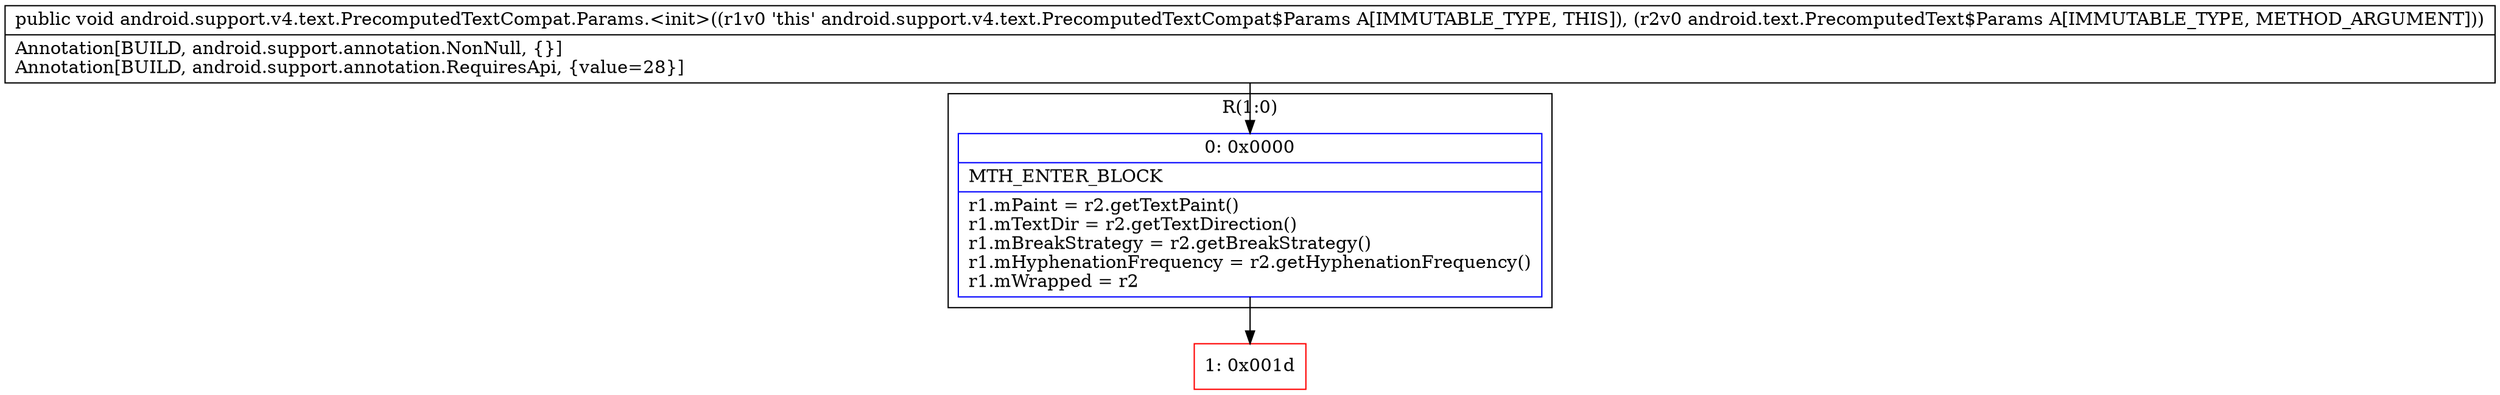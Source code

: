 digraph "CFG forandroid.support.v4.text.PrecomputedTextCompat.Params.\<init\>(Landroid\/text\/PrecomputedText$Params;)V" {
subgraph cluster_Region_1226561098 {
label = "R(1:0)";
node [shape=record,color=blue];
Node_0 [shape=record,label="{0\:\ 0x0000|MTH_ENTER_BLOCK\l|r1.mPaint = r2.getTextPaint()\lr1.mTextDir = r2.getTextDirection()\lr1.mBreakStrategy = r2.getBreakStrategy()\lr1.mHyphenationFrequency = r2.getHyphenationFrequency()\lr1.mWrapped = r2\l}"];
}
Node_1 [shape=record,color=red,label="{1\:\ 0x001d}"];
MethodNode[shape=record,label="{public void android.support.v4.text.PrecomputedTextCompat.Params.\<init\>((r1v0 'this' android.support.v4.text.PrecomputedTextCompat$Params A[IMMUTABLE_TYPE, THIS]), (r2v0 android.text.PrecomputedText$Params A[IMMUTABLE_TYPE, METHOD_ARGUMENT]))  | Annotation[BUILD, android.support.annotation.NonNull, \{\}]\lAnnotation[BUILD, android.support.annotation.RequiresApi, \{value=28\}]\l}"];
MethodNode -> Node_0;
Node_0 -> Node_1;
}

